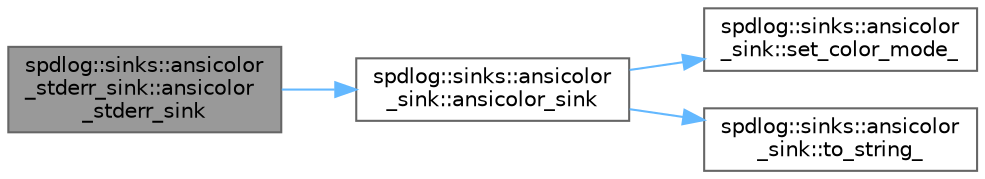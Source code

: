 digraph "spdlog::sinks::ansicolor_stderr_sink::ansicolor_stderr_sink"
{
 // LATEX_PDF_SIZE
  bgcolor="transparent";
  edge [fontname=Helvetica,fontsize=10,labelfontname=Helvetica,labelfontsize=10];
  node [fontname=Helvetica,fontsize=10,shape=box,height=0.2,width=0.4];
  rankdir="LR";
  Node1 [id="Node000001",label="spdlog::sinks::ansicolor\l_stderr_sink::ansicolor\l_stderr_sink",height=0.2,width=0.4,color="gray40", fillcolor="grey60", style="filled", fontcolor="black",tooltip=" "];
  Node1 -> Node2 [id="edge1_Node000001_Node000002",color="steelblue1",style="solid",tooltip=" "];
  Node2 [id="Node000002",label="spdlog::sinks::ansicolor\l_sink::ansicolor_sink",height=0.2,width=0.4,color="grey40", fillcolor="white", style="filled",URL="$classspdlog_1_1sinks_1_1ansicolor__sink.html#aad4469ea28e9da2c1a36bb1c03155580",tooltip=" "];
  Node2 -> Node3 [id="edge2_Node000002_Node000003",color="steelblue1",style="solid",tooltip=" "];
  Node3 [id="Node000003",label="spdlog::sinks::ansicolor\l_sink::set_color_mode_",height=0.2,width=0.4,color="grey40", fillcolor="white", style="filled",URL="$classspdlog_1_1sinks_1_1ansicolor__sink.html#ae1bfcb7f67ba33704932f87d50f47f28",tooltip=" "];
  Node2 -> Node4 [id="edge3_Node000002_Node000004",color="steelblue1",style="solid",tooltip=" "];
  Node4 [id="Node000004",label="spdlog::sinks::ansicolor\l_sink::to_string_",height=0.2,width=0.4,color="grey40", fillcolor="white", style="filled",URL="$classspdlog_1_1sinks_1_1ansicolor__sink.html#a19382799a25e5fa6f665f054193e6670",tooltip=" "];
}
